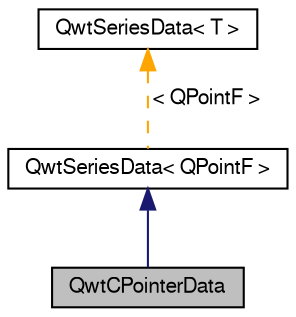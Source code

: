 digraph G
{
  edge [fontname="FreeSans",fontsize="10",labelfontname="FreeSans",labelfontsize="10"];
  node [fontname="FreeSans",fontsize="10",shape=record];
  Node1 [label="QwtCPointerData",height=0.2,width=0.4,color="black", fillcolor="grey75", style="filled" fontcolor="black"];
  Node2 -> Node1 [dir="back",color="midnightblue",fontsize="10",style="solid",fontname="FreeSans"];
  Node2 [label="QwtSeriesData\< QPointF \>",height=0.2,width=0.4,color="black", fillcolor="white", style="filled",URL="$class_qwt_series_data.html"];
  Node3 -> Node2 [dir="back",color="orange",fontsize="10",style="dashed",label=" \< QPointF \>" ,fontname="FreeSans"];
  Node3 [label="QwtSeriesData\< T \>",height=0.2,width=0.4,color="black", fillcolor="white", style="filled",URL="$class_qwt_series_data.html",tooltip="Abstract interface for iterating over samples."];
}
